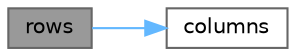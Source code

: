 digraph "rows"
{
 // INTERACTIVE_SVG=YES
 // LATEX_PDF_SIZE
  bgcolor="transparent";
  edge [fontname=Helvetica,fontsize=10,labelfontname=Helvetica,labelfontsize=10];
  node [fontname=Helvetica,fontsize=10,shape=box,height=0.2,width=0.4];
  rankdir="LR";
  Node1 [label="rows",height=0.2,width=0.4,color="gray40", fillcolor="grey60", style="filled", fontcolor="black",tooltip=" "];
  Node1 -> Node2 [color="steelblue1",style="solid"];
  Node2 [label="columns",height=0.2,width=0.4,color="grey40", fillcolor="white", style="filled",URL="$classore_1_1data_1_1_plain_in_memory_report.html#a86a771d47cf764c4ef43aab250442fda",tooltip=" "];
}
